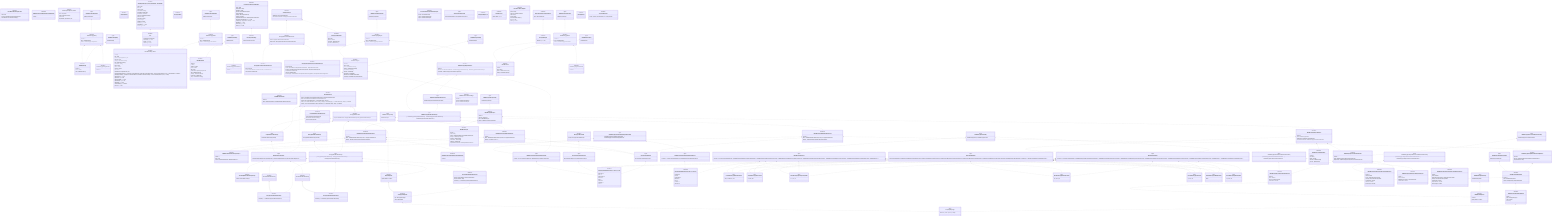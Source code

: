 classDiagram
class JSONBaseDataLabelsGroup~From, T~ {
  <<interface>>
  version: 1
  from: From
  choices: JSONSelectableList#60;JSONDataLabel#60;T#62;#62;
}



class JSONBaseDataLabels {
  <<interface>>
  version: 1
  table: JSONSelectableList#60;JSONTableDataLabelsParameters#62;
}



class BaseDataLabels {
  <<interface>>
  groups: SelectableList#60;AnyBaseDataLabelsGroup, BaseDataLabelsGroups#62;
  table: SelectableList#60;BaseTableDataLabelsParameters#62;
  getList: #40;from: DataLabelsFrom#41; =#62; DataLabel#60;string, string#62;[]
  findIn: #40;     from: DataLabelsFrom,     name: string,     category?: DataCategory   #41; =#62; DataLabel#60;string, string#62; | undefined
  pushTo: #40;     from: DataLabelsFrom,     label: DataLabel   #41; =#62; DataLabel#60;string, string#62; | undefined
}
BaseDataLabels <.. AnyBaseDataLabelsGroup
BaseDataLabels <.. BaseDataLabelsGroups
BaseDataLabels <.. BaseTableDataLabelsParameters


class BaseDataLabelsGroups {
  <<type>>
  [   BaseDropDataLabelsGroup#60;BaseDropIndex#62;,   BaseTestDataLabelsGroup,   BaseZoneDataLabelsGroup ]
}
BaseDataLabelsGroups <.. BaseDropDataLabelsGroup~Drop~
BaseDataLabelsGroups <.. BaseDropIndex
BaseDataLabelsGroups <.. BaseTestDataLabelsGroup
BaseDataLabelsGroups <.. BaseZoneDataLabelsGroup


class AnyBaseDataLabelsGroup {
  <<type>>
  BaseDataLabelsGroups[number]
}
AnyBaseDataLabelsGroup <.. BaseDataLabelsGroups


class BaseDataLabelsGroup~From~ {
  <<interface>>
  from: From
  choices: SelectableList#60;DataLabel#60;string#62;#62;
  saveableChoices: DataLabel#60;string#62;[]
}



class BaseDropDataLabelsGroup~Drop~ {
  <<interface>>
  indexes: SelectableList#60;Drop#62;
}



class BaseTestDataLabelsGroup {
  <<interface>>

}



class BaseZoneDataLabelsGroup {
  <<interface>>

}



class BaseTableDataLabelsParameters {
  <<interface>>
  group: AnyBaseDataLabelsGroup
  dataLabels: DataLabel#60;string#62;[]
  index?: BaseDropIndex
}
BaseTableDataLabelsParameters <.. AnyBaseDataLabelsGroup
BaseTableDataLabelsParameters <.. BaseDropIndex


class JSONHeavydynDataLabelsGroup {
  <<type>>
  JSONHeavydynDataLabelsGroups[number]
}
JSONHeavydynDataLabelsGroup <.. JSONHeavydynDataLabelsGroups


class JSONHeavydynDataLabelsGroups {
  <<type>>
  [   JSONHeavydynDropDataLabelsGroup,   JSONHeavydynTestDataLabelsGroup,   JSONHeavydynZoneDataLabelsGroup ]
}
JSONHeavydynDataLabelsGroups <.. JSONHeavydynDropDataLabelsGroup
JSONHeavydynDataLabelsGroups <.. JSONHeavydynTestDataLabelsGroup
JSONHeavydynDataLabelsGroups <.. JSONHeavydynZoneDataLabelsGroup


class JSONHeavydynDropDataLabelsGroup {
  <<interface>>
  version: 1
  base: JSONBaseDataLabelsGroup#60;'Drop', HeavydynUnitsNames#62;
  distinct: JSONHeavydynDropDataLabelsGroupDistinct
}
JSONHeavydynDropDataLabelsGroup <.. JSONBaseDataLabelsGroup~From, T~
JSONHeavydynDropDataLabelsGroup <.. HeavydynUnitsNames
JSONHeavydynDropDataLabelsGroup <.. JSONHeavydynDropDataLabelsGroupDistinct


class JSONHeavydynDropDataLabelsGroupDistinct {
  <<interface>>
  version: 1
  indexes: JSONSelectableList#60;JSONHeavydynDropIndex#62;
  sequenceName: string
}
JSONHeavydynDropDataLabelsGroupDistinct <.. JSONHeavydynDropIndex


class JSONHeavydynTestDataLabelsGroup {
  <<interface>>
  version: 1
  base: JSONBaseDataLabelsGroup#60;'Point', HeavydynUnitsNames#62;
  distinct: #123;     readonly version: 1   #125;
}
JSONHeavydynTestDataLabelsGroup <.. JSONBaseDataLabelsGroup~From, T~
JSONHeavydynTestDataLabelsGroup <.. HeavydynUnitsNames


class JSONHeavydynTestDataLabelsGroupDistinct {
  <<interface>>
  version: 1
}



class JSONHeavydynZoneDataLabelsGroup {
  <<interface>>
  version: 1
  base: JSONBaseDataLabelsGroup#60;'Zone', HeavydynUnitsNames#62;
  distinct: JSONHeavydynZoneDataLabelsGroupDistinct
}
JSONHeavydynZoneDataLabelsGroup <.. JSONBaseDataLabelsGroup~From, T~
JSONHeavydynZoneDataLabelsGroup <.. HeavydynUnitsNames
JSONHeavydynZoneDataLabelsGroup <.. JSONHeavydynZoneDataLabelsGroupDistinct


class JSONHeavydynZoneDataLabelsGroupDistinct {
  <<interface>>
  version: 1
}



class HeavydynDataLabels {
  <<interface>>
  groups: SelectableList#60;     HeavydynDataLabelsGroup,     HeavydynDataLabelsGroups   #62;
}
HeavydynDataLabels <.. HeavydynDataLabelsGroup
HeavydynDataLabels <.. HeavydynDataLabelsGroups
BaseDataLabels <|-- HeavydynDataLabels

class HeavydynDataLabelsGroup {
  <<type>>
  HeavydynDataLabelsGroups[number]
}
HeavydynDataLabelsGroup <.. HeavydynDataLabelsGroups


class HeavydynDataLabelsGroups {
  <<type>>
  [   HeavydynDropDataLabelsGroup,   HeavydynTestDataLabelsGroup,   HeavydynZoneDataLabelsGroup ]
}
HeavydynDataLabelsGroups <.. HeavydynDropDataLabelsGroup
HeavydynDataLabelsGroups <.. HeavydynTestDataLabelsGroup
HeavydynDataLabelsGroups <.. HeavydynZoneDataLabelsGroup


class HeavydynDropDataLabelsGroup {
  <<interface>>
  indexes: SelectableList#60;HeavydynDropIndex#62;
  sequenceName: string
  toJSON: #40;#41; =#62; JSONHeavydynDropDataLabelsGroup
}
HeavydynDropDataLabelsGroup <.. HeavydynDropIndex


class HeavydynTestDataLabelsGroup {
  <<interface>>
  toJSON: #40;#41; =#62; JSONHeavydynTestDataLabelsGroup
}

BaseTestDataLabelsGroup <|-- HeavydynTestDataLabelsGroup

class HeavydynZoneDataLabelsGroup {
  <<interface>>
  toJSON: #40;#41; =#62; JSONHeavydynZoneDataLabelsGroup
}

BaseZoneDataLabelsGroup <|-- HeavydynZoneDataLabelsGroup

class JSONBaseDropVAny {
  <<type>>
  JSONBaseDrop
}
JSONBaseDropVAny <.. JSONBaseDrop


class JSONBaseDrop {
  <<interface>>
  version: 1
  index: number
  data: JSONDataValue[]
}



class JSONBaseDropIndexVAny {
  <<type>>
  JSONBaseDropIndex
}
JSONBaseDropIndexVAny <.. JSONBaseDropIndex


class JSONBaseDropIndex {
  <<interface>>
  version: 1
  displayedIndex: number
}



class BaseDrop~DropIndex, Point~ {
  <<interface>>
  index: DropIndex
  data: DataValue#60;string#62;[]
  point: Point
  impactData: ImpactData | null
}



class BaseDropIndex {
  <<interface>>
  displayedIndex: number
}



class JSONHeavydynDropVAny {
  <<type>>
  JSONHeavydynDrop
}
JSONHeavydynDropVAny <.. JSONHeavydynDrop


class JSONHeavydynDrop {
  <<interface>>
  version: 1
  base: JSONBaseDrop
  distinct: JSONHeavydynDropDistinct
}
JSONHeavydynDrop <.. JSONBaseDrop
JSONHeavydynDrop <.. JSONHeavydynDropDistinct


class JSONHeavydynDropDistinct {
  <<interface>>
  version: 1
}



class JSONHeavydynDropIndexVAny {
  <<type>>
  JSONHeavydynDropIndex
}
JSONHeavydynDropIndexVAny <.. JSONHeavydynDropIndex


class JSONHeavydynDropIndex {
  <<interface>>
  version: 1
  base: JSONBaseDropIndex
  distinct: JSONHeavydynDropIndexDistinct
}
JSONHeavydynDropIndex <.. JSONBaseDropIndex
JSONHeavydynDropIndex <.. JSONHeavydynDropIndexDistinct


class JSONHeavydynDropIndexDistinct {
  <<interface>>
  version: 1
  type: HeavydynDropType
  value: number
  unit: string
}
JSONHeavydynDropIndexDistinct <.. HeavydynDropType


class HeavydynDropType {
  <<type>>
  'Distance' | 'Time' | 'Force' | 'Height'
}



class HeavydynDrop {
  <<interface>>

}



class HeavydynDropIndex {
  <<interface>>
  type: HeavydynDropType
  value: MathNumber
}
HeavydynDropIndex <.. HeavydynDropType
BaseDropIndex <|-- HeavydynDropIndex

class Line {
  <<interface>>
  sortedPoints: BasePoint[]
  addToMap: #40;#41; =#62; void
  update: #40;#41; =#62; void
  remove: #40;#41; =#62; void
}
Line <.. BasePoint~Drop, Zone~


class HeavydynUnitsSkeleton~A, B, C, D, E, F, G, H~ {
  <<interface>>
  deflection: A
  force: B
  temperature: C
  distance: D
  time: E
  modulus: F
  cumSum: G
  radius: H
}



class HeavydynUnitsSkeletonV1~A, B, C, D, E, F, G~ {
  <<interface>>
  deflection: A
  force: B
  temperature: C
  distance: D
  time: E
  modulus: F
  cumSum: G
}



class HeavydynUnitsNames {
  <<type>>
  keyof HeavydynUnitsSkeleton#60;any#62;
}
HeavydynUnitsNames <.. HeavydynUnitsSkeleton~A, B, C, D, E, F, G, H~


class PossibleHeavydynDeflectionUnits {
  <<type>>
  'mm' | '1/100 mm' | 'um'
}



class PossibleHeavydynForceUnits {
  <<type>>
  'N' | 'kN' | 'lbs'
}



class PossibleHeavydynTemperatureUnits {
  <<type>>
  '°C' | '°F' | 'K'
}



class PossibleHeavydynDistanceUnits {
  <<type>>
  'm' | 'km' | 'mi'
}



class PossibleHeavydynTimeUnits {
  <<type>>
  's' | 'ms' | 'us'
}



class PossibleHeavydynModulusUnits {
  <<type>>
  'MPa'
}



class PossibleHeavydynRadiusUnits {
  <<type>>
  'm' | 'km' | 'mi'
}



class JSONHeavydynUnitsVAny {
  <<type>>
  JSONHeavydynUnits | JSONHeavydynUnitsV1
}
JSONHeavydynUnitsVAny <.. JSONHeavydynUnits
JSONHeavydynUnitsVAny <.. JSONHeavydynUnitsV1


class JSONHeavydynUnits {
  <<type>>
  #123; version: 2 #125; & HeavydynUnitsSkeleton#60;   JSONMathUnit#60;PossibleHeavydynDeflectionUnits#62;,   JSONMathUnit#60;PossibleHeavydynForceUnits#62;,   JSONMathUnit#60;PossibleHeavydynTemperatureUnits#62;,   JSONMathUnit#60;PossibleHeavydynDistanceUnits#62;,   JSONMathUnit#60;PossibleHeavydynTimeUnits#62;,   JSONMathUnit#60;PossibleHeavydynModulusUnits#62;,   JSONMathUnit#60;''#62;,   JSONMathUnit#60;PossibleHeavydynRadiusUnits#62; #62;
}
JSONHeavydynUnits <.. HeavydynUnitsSkeleton~A, B, C, D, E, F, G, H~
JSONHeavydynUnits <.. PossibleHeavydynDeflectionUnits
JSONHeavydynUnits <.. PossibleHeavydynForceUnits
JSONHeavydynUnits <.. PossibleHeavydynTemperatureUnits
JSONHeavydynUnits <.. PossibleHeavydynDistanceUnits
JSONHeavydynUnits <.. PossibleHeavydynTimeUnits
JSONHeavydynUnits <.. PossibleHeavydynModulusUnits
JSONHeavydynUnits <.. PossibleHeavydynRadiusUnits


class JSONHeavydynUnitsV1 {
  <<type>>
  #123; version: 1 #125; & HeavydynUnitsSkeletonV1#60;   JSONMathUnit#60;PossibleHeavydynDeflectionUnits#62;,   JSONMathUnit#60;PossibleHeavydynForceUnits#62;,   JSONMathUnit#60;PossibleHeavydynTemperatureUnits#62;,   JSONMathUnit#60;PossibleHeavydynDistanceUnits#62;,   JSONMathUnit#60;PossibleHeavydynTimeUnits#62;,   JSONMathUnit#60;PossibleHeavydynModulusUnits#62;,   JSONMathUnit#60;''#62; #62;
}
JSONHeavydynUnitsV1 <.. HeavydynUnitsSkeletonV1~A, B, C, D, E, F, G~
JSONHeavydynUnitsV1 <.. PossibleHeavydynDeflectionUnits
JSONHeavydynUnitsV1 <.. PossibleHeavydynForceUnits
JSONHeavydynUnitsV1 <.. PossibleHeavydynTemperatureUnits
JSONHeavydynUnitsV1 <.. PossibleHeavydynDistanceUnits
JSONHeavydynUnitsV1 <.. PossibleHeavydynTimeUnits
JSONHeavydynUnitsV1 <.. PossibleHeavydynModulusUnits


class HeavydynMathUnits {
  <<type>>
  HeavydynUnitsSkeleton#60;   MathUnit#60;PossibleHeavydynDeflectionUnits#62;,   MathUnit#60;PossibleHeavydynForceUnits#62;,   MathUnit#60;PossibleHeavydynTemperatureUnits#62;,   MathUnit#60;PossibleHeavydynDistanceUnits#62;,   MathUnit#60;PossibleHeavydynTimeUnits#62;,   MathUnit#60;PossibleHeavydynModulusUnits#62;,   MathUnit#60;''#62;,   MathUnit#60;PossibleHeavydynRadiusUnits#62; #62;
}
HeavydynMathUnits <.. HeavydynUnitsSkeleton~A, B, C, D, E, F, G, H~
HeavydynMathUnits <.. PossibleHeavydynDeflectionUnits
HeavydynMathUnits <.. PossibleHeavydynForceUnits
HeavydynMathUnits <.. PossibleHeavydynTemperatureUnits
HeavydynMathUnits <.. PossibleHeavydynDistanceUnits
HeavydynMathUnits <.. PossibleHeavydynTimeUnits
HeavydynMathUnits <.. PossibleHeavydynModulusUnits
HeavydynMathUnits <.. PossibleHeavydynRadiusUnits


class JSONBasePointVAny {
  <<type>>
  JSONBasePoint
}
JSONBasePointVAny <.. JSONBasePoint


class JSONBasePoint {
  <<interface>>
  version: 1
  id: string
  number: number
  index: number
  date: string
  coordinates: mapboxgl.LngLatLike
  data: JSONDataValue[]
  settings: JSONPointSettings
  information: JSONField[]
  drops: JSONMachineDrop[]
}



class BasePoint~Drop, Zone~ {
  <<interface>>
  id: string
  date: Date
  marker: mapboxgl.Marker | null
  icon: Icon | null
  settings: JSONPointSettings
  data: DataValue#60;string#62;[]
  information: Field[]
  drops: Drop[]
  index: number
  number: number
  zone: Zone
  rawDataFile: ArrayBufferLike | null
  getSelectedMathNumber: #40;     groupFrom: DataLabelsFrom,     dataLabel: DataLabel#60;string#62;,     index?: BaseDropIndex | null   #41; =#62; MathNumber | undefined
  getDisplayedString: #40;     groupFrom: DataLabelsFrom,     dataLabel: DataLabel#60;string#62;,     index?: BaseDropIndex | null   #41; =#62; string
  updateColor: #40;#41; =#62; void
  updateText: #40;#41; =#62; void
  updateVisibility: #40;#41; =#62; void
  updatePopup: #40;#41; =#62; void
  addToMap: #40;#41; =#62; void
  checkVisibility: #40;#41; =#62; boolean
  remove: #40;#41; =#62; void
}



class JSONHeavydynPointVAny {
  <<type>>
  JSONHeavydynPoint
}
JSONHeavydynPointVAny <.. JSONHeavydynPoint


class JSONHeavydynPoint {
  <<interface>>
  version: 1
  base: JSONBasePoint
  distinct: JSONHeavydynPointDistinct
}
JSONHeavydynPoint <.. JSONBasePoint
JSONHeavydynPoint <.. JSONHeavydynPointDistinct


class JSONHeavydynPointDistinct {
  <<interface>>
  version: 1
}



class HeavydynPoint {
  <<interface>>

}



class JSONBaseProjectVAny {
  <<type>>
  JSONBaseProject
}
JSONBaseProjectVAny <.. JSONBaseProject


class JSONBaseProject {
  <<interface>>
  version: 1
  name: string
  reports: JSONSelectableList#60;JSONMachineReport#62;
  settings: JSONProjectSettings
  overlays: JSONOverlay[]
  information: JSONField[]
  hardware: JSONField[]
  acquisitionParameters: JSONAcquisitionParameters
}



class BaseProject~Report, MathUnits~ {
  <<interface>>
  name: Field
  information: Field[]
  hardware: Field[]
  reports: SelectableList#60;Report#62;
  units: MathUnits
  settings: BaseProjectSettings
  overlays: Overlay[]
  acquisitionParameters: JSONAcquisitionParameters
  refreshLinesAndOverlays: #40;#41; =#62; void
  setMapStyle: #40;styleIndex: number#41; =#62; void
  fitOnMap: #40;#41; =#62; void
  addToMap: #40;#41; =#62; void
  remove: #40;#41; =#62; void
}
BaseProject~Report, MathUnits~ <.. BaseProjectSettings


class BaseProjectSettings {
  <<interface>>
  arePointsLocked: boolean
}



class JSONHeavydynCorrectionParametersVAny {
  <<type>>
  JSONHeavydynCorrectionParameters
}
JSONHeavydynCorrectionParametersVAny <.. JSONHeavydynCorrectionParameters


class JSONHeavydynCorrectionParameters {
  <<interface>>
  version: 1
  load: JSONHeavydynLoadCorrectionParameters
  temperature: JSONHeavydynTemperatureCorrectionParameters
}
JSONHeavydynCorrectionParameters <.. JSONHeavydynLoadCorrectionParameters
JSONHeavydynCorrectionParameters <.. JSONHeavydynTemperatureCorrectionParameters


class JSONHeavydynLoadCorrectionParametersVAny {
  <<type>>
  | JSONHeavydynLoadCorrectionParametersV1   | JSONHeavydynLoadCorrectionParameters
}
JSONHeavydynLoadCorrectionParametersVAny <.. JSONHeavydynLoadCorrectionParametersV1
JSONHeavydynLoadCorrectionParametersVAny <.. JSONHeavydynLoadCorrectionParameters


class JSONHeavydynLoadCorrectionParametersV1 {
  <<interface>>
  version: 1
  active: boolean
  loadReferenceSource: LoadSourceValue
  customValue: number
}



class JSONHeavydynLoadCorrectionParameters {
  <<interface>>
  version: 2
  active: boolean
  source: LoadSourceValue
  customValue: number
}



class JSONHeavydynTemperatureCorrectionParametersVAny {
  <<type>>
  | JSONHeavydynTemperatureCorrectionParametersV1   | JSONHeavydynTemperatureCorrectionParameters
}
JSONHeavydynTemperatureCorrectionParametersVAny <.. JSONHeavydynTemperatureCorrectionParametersV1
JSONHeavydynTemperatureCorrectionParametersVAny <.. JSONHeavydynTemperatureCorrectionParameters


class JSONHeavydynTemperatureCorrectionParametersV1 {
  <<interface>>
  version: 1
  active: boolean
  temperatureFromSource: TemperatureSourceValue
  average: TemperatureAverageValue
  customValue: number
  temperatureTo: number
  structureType: number
}



class JSONHeavydynTemperatureCorrectionParameters {
  <<interface>>
  version: 2
  active: boolean
  source: TemperatureSourceValue
  average: TemperatureAverageValue
  customValue: number
  reference: number
  structureType: number
}



class HeavydynCorrectionParameters {
  <<interface>>
  load: HeavydynLoadCorrectionParameters
  temperature: HeavydynTemperatureCorrectionParameters
}
HeavydynCorrectionParameters <.. HeavydynLoadCorrectionParameters
HeavydynCorrectionParameters <.. HeavydynTemperatureCorrectionParameters


class HeavydynLoadCorrectionParameters {
  <<interface>>
  active: boolean
  source: SelectableList#60;LoadSourceValue, LoadSourceList#62;
  customValue: MathNumber
}



class HeavydynTemperatureCorrectionParameters {
  <<interface>>
  active: boolean
  source: SelectableList#60;TemperatureSourceValue, TemperatureSourceList#62;
  average: SelectableList#60;TemperatureAverageValue, TemperatureAverageList#62;
  customValue: MathNumber
  reference: MathNumber
  structureType: SelectableList#60;     TemperatureStructureTypeValue,     TemperatureStructureTypeList   #62;
}



class JSONHeavydynProjectVAny {
  <<type>>
  JSONHeavydynProject
}
JSONHeavydynProjectVAny <.. JSONHeavydynProject


class JSONHeavydynProject {
  <<interface>>
  version: 1
  machine: 'Heavydyn'
  base: JSONBaseProject
  distinct: JSONHeavydynProjectDistinct
}
JSONHeavydynProject <.. JSONBaseProject
JSONHeavydynProject <.. JSONHeavydynProjectDistinct


class JSONHeavydynProjectDistinct {
  <<interface>>
  version: 1
  units: JSONHeavydynUnits
  calibrations: JSONHeavydynCalibrations
  correctionParameters: JSONHeavydynCorrectionParameters
}
JSONHeavydynProjectDistinct <.. JSONHeavydynUnits
JSONHeavydynProjectDistinct <.. JSONHeavydynCalibrations
JSONHeavydynProjectDistinct <.. JSONHeavydynCorrectionParameters


class JSONHeavydynCalibrations {
  <<interface>>
  version: 1
  date: string
  dPlate: number
  channels: JSONChannel[]
  sensors: JSONSensor[]
}



class HeavydynProject {
  <<interface>>
  calibrations: HeavydynCalibrations
  correctionParameters: HeavydynCorrectionParameters
}
HeavydynProject <.. HeavydynCalibrations
HeavydynProject <.. HeavydynCorrectionParameters


class HeavydynCalibrations {
  <<interface>>
  date: Date
  dPlate: number
  channels: JSONChannel[]
  sensors: JSONSensor[]
}



class JSONBaseReportVAny {
  <<type>>
  JSONBaseReport
}
JSONBaseReportVAny <.. JSONBaseReport


class JSONBaseReport {
  <<interface>>
  version: 1
  name: string
  zones: JSONMachineZone[]
  settings: JSONReportSettings
  screenshots: number[]
  platform: JSONField[]
  information: JSONField[]
  dataLabels: JSONBaseDataLabels
  thresholds: JSONBaseThresholdsSettings
}
JSONBaseReport <.. JSONBaseDataLabels
JSONBaseReport <.. JSONBaseThresholdsSettings


class JSONBaseThresholdsSettings {
  <<interface>>
  version: 1
  colors: JSONThresholdColors
  inputs: JSONThresholdInputs
}



class BaseReport~Project, Zone, DataLabels, Thresholds~ {
  <<interface>>
  name: Field
  line: Line
  zones: Zone[]
  screenshots: string[]
  dataLabels: DataLabels
  thresholds: Thresholds
  settings: JSONReportSettings
  platform: Field[]
  information: Field[]
  project: Project
  isOnMap: boolean
  fitOnMap: #40;#41; =#62; void
  addToMap: #40;#41; =#62; void
  remove: #40;#41; =#62; void
}
BaseReport~Project, Zone, DataLabels, Thresholds~ <.. Line


class JSONHeavydynReportVAny {
  <<type>>
  JSONHeavydynReport
}
JSONHeavydynReportVAny <.. JSONHeavydynReport


class JSONHeavydynReport {
  <<interface>>
  version: 1
  base: JSONBaseReport
  distinct: JSONHeavydynReportDistinct
}
JSONHeavydynReport <.. JSONBaseReport
JSONHeavydynReport <.. JSONHeavydynReportDistinct


class JSONHeavydynReportDistinct {
  <<interface>>
  version: 1
  dataLabels: JSONSelectableList#60;     JSONHeavydynDataLabelsGroup,     JSONHeavydynDataLabelsGroups   #62;
  thresholds: JSONHeavydynThresholdsConfigurations
}
JSONHeavydynReportDistinct <.. JSONHeavydynDataLabelsGroup
JSONHeavydynReportDistinct <.. JSONHeavydynDataLabelsGroups
JSONHeavydynReportDistinct <.. JSONHeavydynThresholdsConfigurations


class HeavydynReport {
  <<interface>>
  addZone: #40;#41; =#62; void
}



class BaseThresholds~ThresholdsGroups~ {
  <<interface>>
  groups: ThresholdsGroups
  colors: JSONThresholdColors
  inputs: JSONThresholdInputs
}



class BaseThresholdsGroups {
  <<type>>
  MachineUnitsSkeleton#60;ThresholdsGroup#60;string#62;#62;
}



class HeavydynThresholds {
  <<interface>>
  groups: HeavydynThresholdsGroups
}
HeavydynThresholds <.. HeavydynThresholdsGroups


class HeavydynThresholdsGroups {
  <<type>>
  HeavydynUnitsSkeleton#60;ThresholdsGroup#60;string#62;#62;
}
HeavydynThresholdsGroups <.. HeavydynUnitsSkeleton~A, B, C, D, E, F, G, H~


class JSONHeavydynThresholdsConfigurationsVAny {
  <<type>>
  | JSONHeavydynThresholdsConfigurations   | JSONHeavydynThresholdsConfigurationsV1
}
JSONHeavydynThresholdsConfigurationsVAny <.. JSONHeavydynThresholdsConfigurations
JSONHeavydynThresholdsConfigurationsVAny <.. JSONHeavydynThresholdsConfigurationsV1


class JSONHeavydynThresholdsConfigurations {
  <<type>>
  #123;   version: 2 #125; & HeavydynUnitsSkeleton#60;JSONDistinctThresholdsConfiguration#62;
}
JSONHeavydynThresholdsConfigurations <.. HeavydynUnitsSkeleton~A, B, C, D, E, F, G, H~


class JSONHeavydynThresholdsConfigurationsV1 {
  <<type>>
  #123;   version: 1 #125; & HeavydynUnitsSkeletonV1#60;JSONDistinctThresholdsConfiguration#62;
}
JSONHeavydynThresholdsConfigurationsV1 <.. HeavydynUnitsSkeletonV1~A, B, C, D, E, F, G~


class HeavydynObject~T~ {
  <<interface>>

}



class BaseObject~T~ {
  <<interface>>
  toBaseJSON: #40;#41; =#62; T
}



class JSONBaseZoneVAny {
  <<type>>
  JSONBaseZone
}
JSONBaseZoneVAny <.. JSONBaseZone


class JSONBaseZone {
  <<interface>>
  version: 1
  name: string
  points: JSONMachinePoint[]
  settings: JSONZoneSettings
}



class BaseZone~Point, Report~ {
  <<interface>>
  points: Point[]
  settings: JSONZoneSettings
  name: string
  report: Report
  data: DataValue#60;string#62;[]
  init: #40;#41; =#62; void
  clean: #40;#41; =#62; void
}



class HeavydynZoneCreatorParameters {
  <<interface>>
  report: HeavydynReport
}
HeavydynZoneCreatorParameters <.. HeavydynReport


class JSONHeavydynZoneVAny {
  <<type>>
  JSONHeavydynZone
}
JSONHeavydynZoneVAny <.. JSONHeavydynZone


class JSONHeavydynZone {
  <<interface>>
  version: 1
  base: JSONBaseZone
  distinct: JSONHeavydynZoneDistinct
}
JSONHeavydynZone <.. JSONBaseZone
JSONHeavydynZone <.. JSONHeavydynZoneDistinct


class JSONHeavydynZoneDistinct {
  <<interface>>
  version: 1
}



class HeavydynZone {
  <<interface>>

}



class HeavydynExporter {
  <<interface>>
  export: #40;project: HeavydynProject#41; =#62; Promise#60;File#62;
}